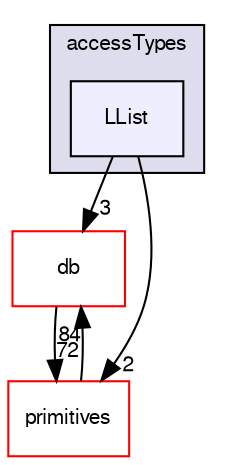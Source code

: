 digraph "src/OpenFOAM/containers/LinkedLists/accessTypes/LList" {
  bgcolor=transparent;
  compound=true
  node [ fontsize="10", fontname="FreeSans"];
  edge [ labelfontsize="10", labelfontname="FreeSans"];
  subgraph clusterdir_57bc99d9bbe398ddf18eacd9434279ec {
    graph [ bgcolor="#ddddee", pencolor="black", label="accessTypes" fontname="FreeSans", fontsize="10", URL="dir_57bc99d9bbe398ddf18eacd9434279ec.html"]
  dir_a1fa2454b4ff7e0fb39d648dca253bc3 [shape=box, label="LList", style="filled", fillcolor="#eeeeff", pencolor="black", URL="dir_a1fa2454b4ff7e0fb39d648dca253bc3.html"];
  }
  dir_63c634f7a7cfd679ac26c67fb30fc32f [shape=box label="db" color="red" URL="dir_63c634f7a7cfd679ac26c67fb30fc32f.html"];
  dir_3e50f45338116b169052b428016851aa [shape=box label="primitives" color="red" URL="dir_3e50f45338116b169052b428016851aa.html"];
  dir_a1fa2454b4ff7e0fb39d648dca253bc3->dir_63c634f7a7cfd679ac26c67fb30fc32f [headlabel="3", labeldistance=1.5 headhref="dir_001734_001761.html"];
  dir_a1fa2454b4ff7e0fb39d648dca253bc3->dir_3e50f45338116b169052b428016851aa [headlabel="2", labeldistance=1.5 headhref="dir_001734_002129.html"];
  dir_63c634f7a7cfd679ac26c67fb30fc32f->dir_3e50f45338116b169052b428016851aa [headlabel="72", labeldistance=1.5 headhref="dir_001761_002129.html"];
  dir_3e50f45338116b169052b428016851aa->dir_63c634f7a7cfd679ac26c67fb30fc32f [headlabel="84", labeldistance=1.5 headhref="dir_002129_001761.html"];
}
